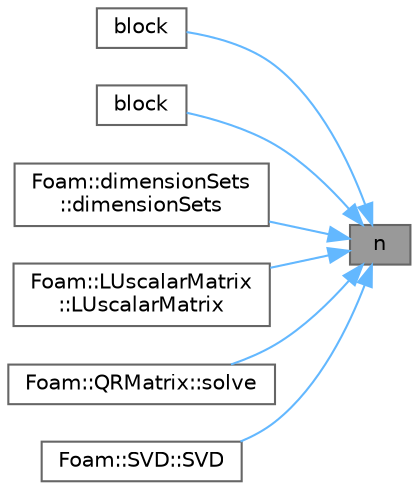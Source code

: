 digraph "n"
{
 // LATEX_PDF_SIZE
  bgcolor="transparent";
  edge [fontname=Helvetica,fontsize=10,labelfontname=Helvetica,labelfontsize=10];
  node [fontname=Helvetica,fontsize=10,shape=box,height=0.2,width=0.4];
  rankdir="RL";
  Node1 [id="Node000001",label="n",height=0.2,width=0.4,color="gray40", fillcolor="grey60", style="filled", fontcolor="black",tooltip=" "];
  Node1 -> Node2 [id="edge1_Node000001_Node000002",dir="back",color="steelblue1",style="solid",tooltip=" "];
  Node2 [id="Node000002",label="block",height=0.2,width=0.4,color="grey40", fillcolor="white", style="filled",URL="$classFoam_1_1Matrix.html#ae84f7d3aff1ea5d17c06ca891cfc35df",tooltip=" "];
  Node1 -> Node3 [id="edge2_Node000001_Node000003",dir="back",color="steelblue1",style="solid",tooltip=" "];
  Node3 [id="Node000003",label="block",height=0.2,width=0.4,color="grey40", fillcolor="white", style="filled",URL="$classFoam_1_1Matrix.html#ac8cab000d0bf39414b73fd075eac6f56",tooltip=" "];
  Node1 -> Node4 [id="edge3_Node000001_Node000004",dir="back",color="steelblue1",style="solid",tooltip=" "];
  Node4 [id="Node000004",label="Foam::dimensionSets\l::dimensionSets",height=0.2,width=0.4,color="grey40", fillcolor="white", style="filled",URL="$classFoam_1_1dimensionSets.html#aaa671062334e15ed053ecb805ee762f7",tooltip=" "];
  Node1 -> Node5 [id="edge4_Node000001_Node000005",dir="back",color="steelblue1",style="solid",tooltip=" "];
  Node5 [id="Node000005",label="Foam::LUscalarMatrix\l::LUscalarMatrix",height=0.2,width=0.4,color="grey40", fillcolor="white", style="filled",URL="$classFoam_1_1LUscalarMatrix.html#ac526d9be364ec8c315b57186f99c89d2",tooltip=" "];
  Node1 -> Node6 [id="edge5_Node000001_Node000006",dir="back",color="steelblue1",style="solid",tooltip=" "];
  Node6 [id="Node000006",label="Foam::QRMatrix::solve",height=0.2,width=0.4,color="grey40", fillcolor="white", style="filled",URL="$classFoam_1_1QRMatrix.html#a81909ad6f275f3970e262c690045d5c2",tooltip=" "];
  Node1 -> Node7 [id="edge6_Node000001_Node000007",dir="back",color="steelblue1",style="solid",tooltip=" "];
  Node7 [id="Node000007",label="Foam::SVD::SVD",height=0.2,width=0.4,color="grey40", fillcolor="white", style="filled",URL="$classFoam_1_1SVD.html#a940b7544844440cd3405fc856a6d9d42",tooltip=" "];
}
